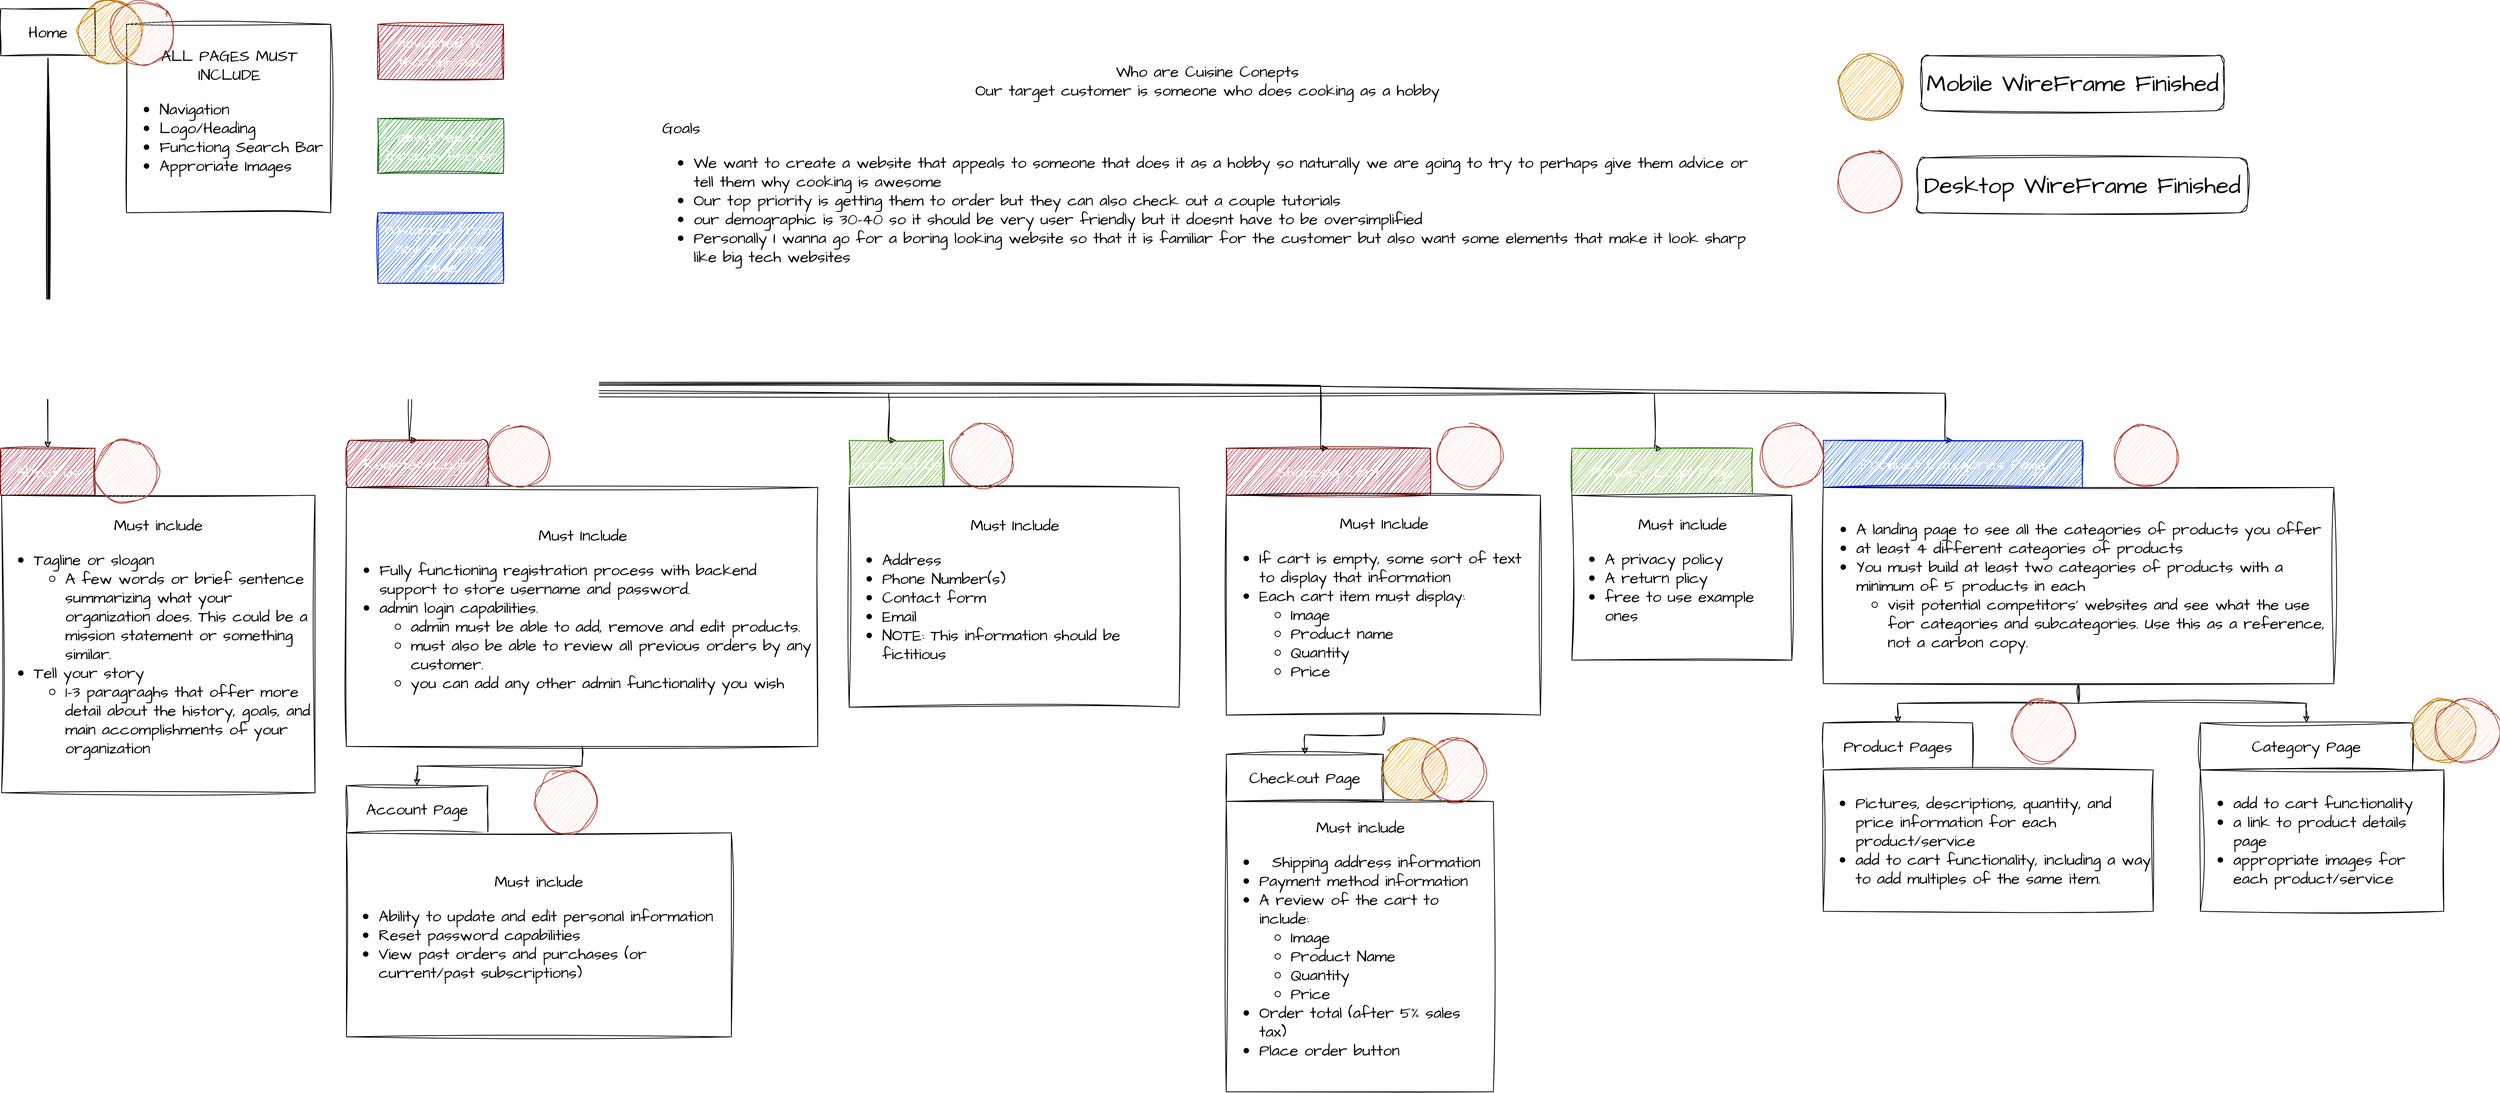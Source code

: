 <mxfile version="23.0.2" type="device">
  <diagram name="Page-1" id="7NUPBbQoDnZ58nX0GlFf">
    <mxGraphModel dx="3428" dy="1524" grid="1" gridSize="10" guides="1" tooltips="1" connect="1" arrows="1" fold="1" page="1" pageScale="1" pageWidth="850" pageHeight="1400" math="0" shadow="0">
      <root>
        <mxCell id="0" />
        <mxCell id="1" parent="0" />
        <mxCell id="5cK6sB0yTW3nAjwJAp6L-13" style="edgeStyle=orthogonalEdgeStyle;rounded=0;sketch=1;hachureGap=4;jiggle=2;curveFitting=1;orthogonalLoop=1;jettySize=auto;html=1;exitX=0.5;exitY=1;exitDx=0;exitDy=0;entryX=0.5;entryY=0;entryDx=0;entryDy=0;fontFamily=Architects Daughter;fontSource=https%3A%2F%2Ffonts.googleapis.com%2Fcss%3Ffamily%3DArchitects%2BDaughter;fontSize=16;" parent="1" source="5cK6sB0yTW3nAjwJAp6L-1" target="5cK6sB0yTW3nAjwJAp6L-2" edge="1">
          <mxGeometry relative="1" as="geometry" />
        </mxCell>
        <mxCell id="5cK6sB0yTW3nAjwJAp6L-14" style="edgeStyle=orthogonalEdgeStyle;rounded=0;sketch=1;hachureGap=4;jiggle=2;curveFitting=1;orthogonalLoop=1;jettySize=auto;html=1;exitX=0.5;exitY=1;exitDx=0;exitDy=0;entryX=0.5;entryY=0;entryDx=0;entryDy=0;fontFamily=Architects Daughter;fontSource=https%3A%2F%2Ffonts.googleapis.com%2Fcss%3Ffamily%3DArchitects%2BDaughter;fontSize=16;" parent="1" source="5cK6sB0yTW3nAjwJAp6L-1" target="5cK6sB0yTW3nAjwJAp6L-5" edge="1">
          <mxGeometry relative="1" as="geometry">
            <Array as="points">
              <mxPoint x="-780" y="500" />
              <mxPoint x="-320" y="500" />
            </Array>
          </mxGeometry>
        </mxCell>
        <mxCell id="5cK6sB0yTW3nAjwJAp6L-15" style="edgeStyle=orthogonalEdgeStyle;rounded=0;sketch=1;hachureGap=4;jiggle=2;curveFitting=1;orthogonalLoop=1;jettySize=auto;html=1;exitX=0.5;exitY=1;exitDx=0;exitDy=0;entryX=0.5;entryY=0;entryDx=0;entryDy=0;fontFamily=Architects Daughter;fontSource=https%3A%2F%2Ffonts.googleapis.com%2Fcss%3Ffamily%3DArchitects%2BDaughter;fontSize=16;" parent="1" source="5cK6sB0yTW3nAjwJAp6L-1" target="5cK6sB0yTW3nAjwJAp6L-3" edge="1">
          <mxGeometry relative="1" as="geometry">
            <Array as="points">
              <mxPoint x="-780" y="510" />
              <mxPoint x="290" y="510" />
            </Array>
          </mxGeometry>
        </mxCell>
        <mxCell id="5cK6sB0yTW3nAjwJAp6L-16" style="edgeStyle=orthogonalEdgeStyle;rounded=0;sketch=1;hachureGap=4;jiggle=2;curveFitting=1;orthogonalLoop=1;jettySize=auto;html=1;exitX=0.5;exitY=1;exitDx=0;exitDy=0;entryX=0.5;entryY=0;entryDx=0;entryDy=0;fontFamily=Architects Daughter;fontSource=https%3A%2F%2Ffonts.googleapis.com%2Fcss%3Ffamily%3DArchitects%2BDaughter;fontSize=16;" parent="1" source="5cK6sB0yTW3nAjwJAp6L-1" target="5cK6sB0yTW3nAjwJAp6L-10" edge="1">
          <mxGeometry relative="1" as="geometry">
            <Array as="points">
              <mxPoint x="-780" y="500" />
              <mxPoint x="840" y="500" />
            </Array>
          </mxGeometry>
        </mxCell>
        <mxCell id="5cK6sB0yTW3nAjwJAp6L-17" style="edgeStyle=orthogonalEdgeStyle;rounded=0;sketch=1;hachureGap=4;jiggle=2;curveFitting=1;orthogonalLoop=1;jettySize=auto;html=1;exitX=0.5;exitY=1;exitDx=0;exitDy=0;entryX=0.5;entryY=0;entryDx=0;entryDy=0;fontFamily=Architects Daughter;fontSource=https%3A%2F%2Ffonts.googleapis.com%2Fcss%3Ffamily%3DArchitects%2BDaughter;fontSize=16;" parent="1" source="5cK6sB0yTW3nAjwJAp6L-1" target="5cK6sB0yTW3nAjwJAp6L-4" edge="1">
          <mxGeometry relative="1" as="geometry">
            <Array as="points">
              <mxPoint x="-780" y="510" />
              <mxPoint x="1265" y="510" />
            </Array>
          </mxGeometry>
        </mxCell>
        <mxCell id="5cK6sB0yTW3nAjwJAp6L-38" style="edgeStyle=orthogonalEdgeStyle;rounded=0;sketch=1;hachureGap=4;jiggle=2;curveFitting=1;orthogonalLoop=1;jettySize=auto;html=1;exitX=0.5;exitY=1;exitDx=0;exitDy=0;entryX=0.5;entryY=0;entryDx=0;entryDy=0;fontFamily=Architects Daughter;fontSource=https%3A%2F%2Ffonts.googleapis.com%2Fcss%3Ffamily%3DArchitects%2BDaughter;fontSize=16;" parent="1" source="5cK6sB0yTW3nAjwJAp6L-1" target="5cK6sB0yTW3nAjwJAp6L-7" edge="1">
          <mxGeometry relative="1" as="geometry">
            <Array as="points">
              <mxPoint x="-780" y="510" />
              <mxPoint x="1635" y="510" />
            </Array>
          </mxGeometry>
        </mxCell>
        <mxCell id="5cK6sB0yTW3nAjwJAp6L-1" value="Home" style="rounded=0;whiteSpace=wrap;html=1;sketch=1;hachureGap=4;jiggle=2;curveFitting=1;fontFamily=Architects Daughter;fontSource=https%3A%2F%2Ffonts.googleapis.com%2Fcss%3Ffamily%3DArchitects%2BDaughter;fontSize=20;" parent="1" vertex="1">
          <mxGeometry x="-840" y="20" width="120" height="60" as="geometry" />
        </mxCell>
        <mxCell id="5cK6sB0yTW3nAjwJAp6L-2" value="About Us" style="rounded=0;whiteSpace=wrap;html=1;sketch=1;hachureGap=4;jiggle=2;curveFitting=1;fontFamily=Architects Daughter;fontSource=https%3A%2F%2Ffonts.googleapis.com%2Fcss%3Ffamily%3DArchitects%2BDaughter;fontSize=20;fillColor=#a20025;fontColor=#ffffff;strokeColor=#6F0000;" parent="1" vertex="1">
          <mxGeometry x="-840" y="580" width="120" height="60" as="geometry" />
        </mxCell>
        <mxCell id="5cK6sB0yTW3nAjwJAp6L-3" value="Conctact Us" style="rounded=0;whiteSpace=wrap;html=1;sketch=1;hachureGap=4;jiggle=2;curveFitting=1;fontFamily=Architects Daughter;fontSource=https%3A%2F%2Ffonts.googleapis.com%2Fcss%3Ffamily%3DArchitects%2BDaughter;fontSize=20;fillColor=#60a917;fontColor=#ffffff;strokeColor=#2D7600;" parent="1" vertex="1">
          <mxGeometry x="240" y="570" width="120" height="60" as="geometry" />
        </mxCell>
        <mxCell id="5cK6sB0yTW3nAjwJAp6L-4" value="Privacy/Logal Page" style="rounded=0;whiteSpace=wrap;html=1;sketch=1;hachureGap=4;jiggle=2;curveFitting=1;fontFamily=Architects Daughter;fontSource=https%3A%2F%2Ffonts.googleapis.com%2Fcss%3Ffamily%3DArchitects%2BDaughter;fontSize=20;fillColor=#60a917;fontColor=#ffffff;strokeColor=#2D7600;" parent="1" vertex="1">
          <mxGeometry x="1160" y="580" width="230" height="60" as="geometry" />
        </mxCell>
        <mxCell id="5cK6sB0yTW3nAjwJAp6L-5" value="Register/Login" style="rounded=1;whiteSpace=wrap;html=1;sketch=1;hachureGap=4;jiggle=2;curveFitting=1;fontFamily=Architects Daughter;fontSource=https%3A%2F%2Ffonts.googleapis.com%2Fcss%3Ffamily%3DArchitects%2BDaughter;fontSize=20;fillColor=#a20025;fontColor=#ffffff;strokeColor=#6F0000;" parent="1" vertex="1">
          <mxGeometry x="-400" y="570" width="180" height="60" as="geometry" />
        </mxCell>
        <mxCell id="5cK6sB0yTW3nAjwJAp6L-6" value="Account Page" style="rounded=0;whiteSpace=wrap;html=1;sketch=1;hachureGap=4;jiggle=2;curveFitting=1;fontFamily=Architects Daughter;fontSource=https%3A%2F%2Ffonts.googleapis.com%2Fcss%3Ffamily%3DArchitects%2BDaughter;fontSize=20;" parent="1" vertex="1">
          <mxGeometry x="-400" y="1010" width="180" height="60" as="geometry" />
        </mxCell>
        <mxCell id="5cK6sB0yTW3nAjwJAp6L-7" value="Product Categories Page" style="rounded=0;whiteSpace=wrap;html=1;sketch=1;hachureGap=4;jiggle=2;curveFitting=1;fontFamily=Architects Daughter;fontSource=https%3A%2F%2Ffonts.googleapis.com%2Fcss%3Ffamily%3DArchitects%2BDaughter;fontSize=20;fillColor=#0050ef;fontColor=#ffffff;strokeColor=#001DBC;" parent="1" vertex="1">
          <mxGeometry x="1480" y="570" width="330" height="60" as="geometry" />
        </mxCell>
        <mxCell id="5cK6sB0yTW3nAjwJAp6L-8" value="Category Page" style="rounded=0;whiteSpace=wrap;html=1;sketch=1;hachureGap=4;jiggle=2;curveFitting=1;fontFamily=Architects Daughter;fontSource=https%3A%2F%2Ffonts.googleapis.com%2Fcss%3Ffamily%3DArchitects%2BDaughter;fontSize=20;" parent="1" vertex="1">
          <mxGeometry x="1960" y="930" width="270" height="60" as="geometry" />
        </mxCell>
        <mxCell id="5cK6sB0yTW3nAjwJAp6L-9" value="Product Pages" style="rounded=0;whiteSpace=wrap;html=1;sketch=1;hachureGap=4;jiggle=2;curveFitting=1;fontFamily=Architects Daughter;fontSource=https%3A%2F%2Ffonts.googleapis.com%2Fcss%3Ffamily%3DArchitects%2BDaughter;fontSize=20;" parent="1" vertex="1">
          <mxGeometry x="1480" y="930" width="190" height="60" as="geometry" />
        </mxCell>
        <mxCell id="5cK6sB0yTW3nAjwJAp6L-10" value="Shopping Cart" style="rounded=0;whiteSpace=wrap;html=1;sketch=1;hachureGap=4;jiggle=2;curveFitting=1;fontFamily=Architects Daughter;fontSource=https%3A%2F%2Ffonts.googleapis.com%2Fcss%3Ffamily%3DArchitects%2BDaughter;fontSize=20;fillColor=#a20025;fontColor=#ffffff;strokeColor=#6F0000;" parent="1" vertex="1">
          <mxGeometry x="720" y="580" width="260" height="60" as="geometry" />
        </mxCell>
        <mxCell id="5cK6sB0yTW3nAjwJAp6L-11" value="Checkout Page" style="rounded=0;whiteSpace=wrap;html=1;sketch=1;hachureGap=4;jiggle=2;curveFitting=1;fontFamily=Architects Daughter;fontSource=https%3A%2F%2Ffonts.googleapis.com%2Fcss%3Ffamily%3DArchitects%2BDaughter;fontSize=20;" parent="1" vertex="1">
          <mxGeometry x="720" y="970" width="200" height="60" as="geometry" />
        </mxCell>
        <mxCell id="5cK6sB0yTW3nAjwJAp6L-12" value="Must include&lt;br&gt;&lt;ul&gt;&lt;li style=&quot;text-align: left;&quot;&gt;Tagline or slogan&lt;/li&gt;&lt;ul&gt;&lt;li style=&quot;text-align: left;&quot;&gt;A few words or brief sentence summarizing what your organization does. This could be a mission statement or something similar.&lt;/li&gt;&lt;/ul&gt;&lt;li style=&quot;text-align: left;&quot;&gt;Tell your story&lt;/li&gt;&lt;ul&gt;&lt;li style=&quot;text-align: left;&quot;&gt;1-3 paragraghs that offer more detail about the history, goals, and main accomplishments of your organization&lt;/li&gt;&lt;/ul&gt;&lt;/ul&gt;" style="rounded=0;whiteSpace=wrap;html=1;sketch=1;hachureGap=4;jiggle=2;curveFitting=1;fontFamily=Architects Daughter;fontSource=https%3A%2F%2Ffonts.googleapis.com%2Fcss%3Ffamily%3DArchitects%2BDaughter;fontSize=20;" parent="1" vertex="1">
          <mxGeometry x="-839" y="640" width="399" height="379" as="geometry" />
        </mxCell>
        <mxCell id="5cK6sB0yTW3nAjwJAp6L-26" style="edgeStyle=orthogonalEdgeStyle;rounded=0;sketch=1;hachureGap=4;jiggle=2;curveFitting=1;orthogonalLoop=1;jettySize=auto;html=1;exitX=0.5;exitY=1;exitDx=0;exitDy=0;entryX=0.5;entryY=0;entryDx=0;entryDy=0;fontFamily=Architects Daughter;fontSource=https%3A%2F%2Ffonts.googleapis.com%2Fcss%3Ffamily%3DArchitects%2BDaughter;fontSize=16;" parent="1" source="5cK6sB0yTW3nAjwJAp6L-23" target="5cK6sB0yTW3nAjwJAp6L-6" edge="1">
          <mxGeometry relative="1" as="geometry" />
        </mxCell>
        <mxCell id="5cK6sB0yTW3nAjwJAp6L-23" value="&lt;div style=&quot;text-align: center;&quot;&gt;&lt;span style=&quot;background-color: initial;&quot;&gt;Must Include&lt;/span&gt;&lt;/div&gt;&lt;ul&gt;&lt;li&gt;&lt;span style=&quot;background-color: initial;&quot;&gt;Fully functioning registration process with backend support to store username and password.&lt;/span&gt;&lt;/li&gt;&lt;li&gt;admin login capabilities.&lt;/li&gt;&lt;ul&gt;&lt;li&gt;admin must be able to add, remove and edit products.&lt;/li&gt;&lt;li&gt;must also be able to review all previous orders by any customer.&lt;/li&gt;&lt;li&gt;you can add any other admin functionality you wish&lt;/li&gt;&lt;/ul&gt;&lt;/ul&gt;" style="rounded=0;whiteSpace=wrap;html=1;sketch=1;hachureGap=4;jiggle=2;curveFitting=1;fontFamily=Architects Daughter;fontSource=https%3A%2F%2Ffonts.googleapis.com%2Fcss%3Ffamily%3DArchitects%2BDaughter;fontSize=20;align=left;" parent="1" vertex="1">
          <mxGeometry x="-400" y="630" width="600" height="330" as="geometry" />
        </mxCell>
        <mxCell id="5cK6sB0yTW3nAjwJAp6L-27" value="&lt;div style=&quot;&quot;&gt;Must include&lt;/div&gt;&lt;div style=&quot;text-align: left;&quot;&gt;&lt;ul&gt;&lt;li&gt;Ability to update and edit personal information&lt;/li&gt;&lt;li&gt;Reset password capabilities&lt;/li&gt;&lt;li&gt;View past orders and purchases (or current/past subscriptions)&lt;/li&gt;&lt;/ul&gt;&lt;/div&gt;" style="rounded=0;whiteSpace=wrap;html=1;sketch=1;hachureGap=4;jiggle=2;curveFitting=1;fontFamily=Architects Daughter;fontSource=https%3A%2F%2Ffonts.googleapis.com%2Fcss%3Ffamily%3DArchitects%2BDaughter;fontSize=20;align=center;" parent="1" vertex="1">
          <mxGeometry x="-400" y="1070" width="490" height="260" as="geometry" />
        </mxCell>
        <mxCell id="5cK6sB0yTW3nAjwJAp6L-28" value="&lt;div style=&quot;text-align: center;&quot;&gt;&lt;span style=&quot;background-color: initial;&quot;&gt;Must Include&lt;/span&gt;&lt;/div&gt;&lt;ul&gt;&lt;li style=&quot;&quot;&gt;Address&lt;/li&gt;&lt;li&gt;Phone Number(s)&lt;/li&gt;&lt;li&gt;Contact form&lt;/li&gt;&lt;li&gt;Email&lt;/li&gt;&lt;li&gt;NOTE: This information should be fictitious&lt;/li&gt;&lt;/ul&gt;" style="rounded=0;whiteSpace=wrap;html=1;sketch=1;hachureGap=4;jiggle=2;curveFitting=1;fontFamily=Architects Daughter;fontSource=https%3A%2F%2Ffonts.googleapis.com%2Fcss%3Ffamily%3DArchitects%2BDaughter;fontSize=20;align=left;" parent="1" vertex="1">
          <mxGeometry x="240" y="630" width="420" height="280" as="geometry" />
        </mxCell>
        <mxCell id="5cK6sB0yTW3nAjwJAp6L-30" style="edgeStyle=orthogonalEdgeStyle;rounded=0;sketch=1;hachureGap=4;jiggle=2;curveFitting=1;orthogonalLoop=1;jettySize=auto;html=1;exitX=0.5;exitY=1;exitDx=0;exitDy=0;entryX=0.5;entryY=0;entryDx=0;entryDy=0;fontFamily=Architects Daughter;fontSource=https%3A%2F%2Ffonts.googleapis.com%2Fcss%3Ffamily%3DArchitects%2BDaughter;fontSize=16;" parent="1" source="5cK6sB0yTW3nAjwJAp6L-29" target="5cK6sB0yTW3nAjwJAp6L-11" edge="1">
          <mxGeometry relative="1" as="geometry" />
        </mxCell>
        <mxCell id="5cK6sB0yTW3nAjwJAp6L-29" value="&lt;div style=&quot;text-align: center;&quot;&gt;&lt;span style=&quot;background-color: initial;&quot;&gt;Must Include&lt;/span&gt;&lt;/div&gt;&lt;ul&gt;&lt;li&gt;If cart is empty, some sort of text to display that information&lt;/li&gt;&lt;li&gt;Each cart item must display:&lt;/li&gt;&lt;ul&gt;&lt;li&gt;Image&lt;/li&gt;&lt;li&gt;Product name&lt;/li&gt;&lt;li&gt;Quantity&lt;/li&gt;&lt;li&gt;Price&lt;/li&gt;&lt;/ul&gt;&lt;/ul&gt;" style="rounded=0;whiteSpace=wrap;html=1;sketch=1;hachureGap=4;jiggle=2;curveFitting=1;fontFamily=Architects Daughter;fontSource=https%3A%2F%2Ffonts.googleapis.com%2Fcss%3Ffamily%3DArchitects%2BDaughter;fontSize=20;align=left;" parent="1" vertex="1">
          <mxGeometry x="720" y="640" width="400" height="280" as="geometry" />
        </mxCell>
        <mxCell id="5cK6sB0yTW3nAjwJAp6L-31" value="&lt;div style=&quot;text-align: center;&quot;&gt;&lt;span style=&quot;background-color: initial;&quot;&gt;Must include&lt;/span&gt;&lt;/div&gt;&lt;ul&gt;&lt;li style=&quot;text-align: center;&quot;&gt;Shipping address information&lt;/li&gt;&lt;li&gt;Payment method information&lt;/li&gt;&lt;li&gt;A review of the cart to include:&lt;/li&gt;&lt;ul&gt;&lt;li&gt;Image&lt;/li&gt;&lt;li&gt;Product Name&lt;/li&gt;&lt;li&gt;Quantity&lt;/li&gt;&lt;li&gt;Price&lt;/li&gt;&lt;/ul&gt;&lt;li&gt;Order total (after 5% sales tax)&lt;/li&gt;&lt;li&gt;Place order button&lt;/li&gt;&lt;/ul&gt;" style="rounded=0;whiteSpace=wrap;html=1;sketch=1;hachureGap=4;jiggle=2;curveFitting=1;fontFamily=Architects Daughter;fontSource=https%3A%2F%2Ffonts.googleapis.com%2Fcss%3Ffamily%3DArchitects%2BDaughter;fontSize=20;align=left;" parent="1" vertex="1">
          <mxGeometry x="720" y="1030" width="340" height="370" as="geometry" />
        </mxCell>
        <mxCell id="5cK6sB0yTW3nAjwJAp6L-32" value="&lt;div style=&quot;text-align: center;&quot;&gt;&lt;span style=&quot;background-color: initial;&quot;&gt;Must include&lt;/span&gt;&lt;/div&gt;&lt;ul&gt;&lt;li&gt;A privacy policy&amp;nbsp;&lt;/li&gt;&lt;li&gt;A return plicy&lt;/li&gt;&lt;li&gt;free to use example ones&lt;/li&gt;&lt;/ul&gt;" style="rounded=0;whiteSpace=wrap;html=1;sketch=1;hachureGap=4;jiggle=2;curveFitting=1;fontFamily=Architects Daughter;fontSource=https%3A%2F%2Ffonts.googleapis.com%2Fcss%3Ffamily%3DArchitects%2BDaughter;fontSize=20;align=left;" parent="1" vertex="1">
          <mxGeometry x="1160" y="640" width="280" height="210" as="geometry" />
        </mxCell>
        <mxCell id="5cK6sB0yTW3nAjwJAp6L-36" style="edgeStyle=orthogonalEdgeStyle;rounded=0;sketch=1;hachureGap=4;jiggle=2;curveFitting=1;orthogonalLoop=1;jettySize=auto;html=1;exitX=0.5;exitY=1;exitDx=0;exitDy=0;entryX=0.5;entryY=0;entryDx=0;entryDy=0;fontFamily=Architects Daughter;fontSource=https%3A%2F%2Ffonts.googleapis.com%2Fcss%3Ffamily%3DArchitects%2BDaughter;fontSize=16;" parent="1" source="5cK6sB0yTW3nAjwJAp6L-33" target="5cK6sB0yTW3nAjwJAp6L-9" edge="1">
          <mxGeometry relative="1" as="geometry" />
        </mxCell>
        <mxCell id="5cK6sB0yTW3nAjwJAp6L-37" style="edgeStyle=orthogonalEdgeStyle;rounded=0;sketch=1;hachureGap=4;jiggle=2;curveFitting=1;orthogonalLoop=1;jettySize=auto;html=1;exitX=0.5;exitY=1;exitDx=0;exitDy=0;entryX=0.5;entryY=0;entryDx=0;entryDy=0;fontFamily=Architects Daughter;fontSource=https%3A%2F%2Ffonts.googleapis.com%2Fcss%3Ffamily%3DArchitects%2BDaughter;fontSize=16;" parent="1" source="5cK6sB0yTW3nAjwJAp6L-33" target="5cK6sB0yTW3nAjwJAp6L-8" edge="1">
          <mxGeometry relative="1" as="geometry" />
        </mxCell>
        <mxCell id="5cK6sB0yTW3nAjwJAp6L-33" value="&lt;ul&gt;&lt;li&gt;A landing page to see all the categories of products you offer&lt;/li&gt;&lt;li&gt;at least 4 different categories of products&lt;/li&gt;&lt;li&gt;You must build at least two categories of products with a minimum of 5 products in each&lt;/li&gt;&lt;ul&gt;&lt;li&gt;visit potential competitors&#39; websites and see what the use for categories and subcategories. Use this as a reference, not a carbon copy.&lt;/li&gt;&lt;/ul&gt;&lt;/ul&gt;" style="rounded=0;whiteSpace=wrap;html=1;sketch=1;hachureGap=4;jiggle=2;curveFitting=1;fontFamily=Architects Daughter;fontSource=https%3A%2F%2Ffonts.googleapis.com%2Fcss%3Ffamily%3DArchitects%2BDaughter;fontSize=20;align=left;" parent="1" vertex="1">
          <mxGeometry x="1480" y="630" width="650" height="250" as="geometry" />
        </mxCell>
        <mxCell id="5cK6sB0yTW3nAjwJAp6L-34" value="&lt;ul&gt;&lt;li style=&quot;text-align: left;&quot;&gt;Pictures, descriptions, quantity, and price information for each product/service&lt;/li&gt;&lt;li style=&quot;text-align: left;&quot;&gt;add to cart functionality, including a way to add multiples of the same item.&lt;/li&gt;&lt;/ul&gt;" style="rounded=0;whiteSpace=wrap;html=1;sketch=1;hachureGap=4;jiggle=2;curveFitting=1;fontFamily=Architects Daughter;fontSource=https%3A%2F%2Ffonts.googleapis.com%2Fcss%3Ffamily%3DArchitects%2BDaughter;fontSize=20;" parent="1" vertex="1">
          <mxGeometry x="1480" y="990" width="420" height="180" as="geometry" />
        </mxCell>
        <mxCell id="5cK6sB0yTW3nAjwJAp6L-35" value="&lt;ul&gt;&lt;li&gt;add to cart functionality&lt;/li&gt;&lt;li&gt;a link to product details page&lt;/li&gt;&lt;li&gt;appropriate images for each product/service&lt;/li&gt;&lt;/ul&gt;" style="rounded=0;whiteSpace=wrap;html=1;sketch=1;hachureGap=4;jiggle=2;curveFitting=1;fontFamily=Architects Daughter;fontSource=https%3A%2F%2Ffonts.googleapis.com%2Fcss%3Ffamily%3DArchitects%2BDaughter;fontSize=20;align=left;" parent="1" vertex="1">
          <mxGeometry x="1960" y="990" width="310" height="180" as="geometry" />
        </mxCell>
        <mxCell id="5cK6sB0yTW3nAjwJAp6L-39" value="&lt;div style=&quot;text-align: center;&quot;&gt;&lt;span style=&quot;background-color: initial;&quot;&gt;ALL PAGES MUST INCLUDE&lt;/span&gt;&lt;/div&gt;&lt;ul&gt;&lt;li style=&quot;&quot;&gt;Navigation&lt;/li&gt;&lt;li&gt;Logo/Heading&lt;/li&gt;&lt;li&gt;Functiong Search Bar&lt;/li&gt;&lt;li&gt;Approriate Images&lt;/li&gt;&lt;/ul&gt;" style="rounded=0;whiteSpace=wrap;html=1;sketch=1;hachureGap=4;jiggle=2;curveFitting=1;fontFamily=Architects Daughter;fontSource=https%3A%2F%2Ffonts.googleapis.com%2Fcss%3Ffamily%3DArchitects%2BDaughter;fontSize=20;align=left;" parent="1" vertex="1">
          <mxGeometry x="-680" y="40" width="260" height="240" as="geometry" />
        </mxCell>
        <mxCell id="5cK6sB0yTW3nAjwJAp6L-40" value="navigated to through footer" style="rounded=0;whiteSpace=wrap;html=1;sketch=1;hachureGap=4;jiggle=2;curveFitting=1;fontFamily=Architects Daughter;fontSource=https%3A%2F%2Ffonts.googleapis.com%2Fcss%3Ffamily%3DArchitects%2BDaughter;fontSize=20;fillColor=#008a00;fontColor=#ffffff;strokeColor=#005700;" parent="1" vertex="1">
          <mxGeometry x="-360" y="160" width="160" height="70" as="geometry" />
        </mxCell>
        <mxCell id="5cK6sB0yTW3nAjwJAp6L-41" value="navigated to thorugh nav" style="rounded=0;whiteSpace=wrap;html=1;sketch=1;hachureGap=4;jiggle=2;curveFitting=1;fontFamily=Architects Daughter;fontSource=https%3A%2F%2Ffonts.googleapis.com%2Fcss%3Ffamily%3DArchitects%2BDaughter;fontSize=20;fillColor=#a20025;fontColor=#ffffff;strokeColor=#6F0000;" parent="1" vertex="1">
          <mxGeometry x="-360" y="40" width="160" height="70" as="geometry" />
        </mxCell>
        <mxCell id="5cK6sB0yTW3nAjwJAp6L-42" value="navigated from nav or home page" style="rounded=0;whiteSpace=wrap;html=1;sketch=1;hachureGap=4;jiggle=2;curveFitting=1;fontFamily=Architects Daughter;fontSource=https%3A%2F%2Ffonts.googleapis.com%2Fcss%3Ffamily%3DArchitects%2BDaughter;fontSize=20;fillColor=#0050ef;fontColor=#ffffff;strokeColor=#001DBC;" parent="1" vertex="1">
          <mxGeometry x="-360" y="280" width="160" height="90" as="geometry" />
        </mxCell>
        <mxCell id="5cK6sB0yTW3nAjwJAp6L-43" value="&lt;div style=&quot;text-align: center;&quot;&gt;&lt;span style=&quot;background-color: initial;&quot;&gt;Who are Cuisine Conepts&lt;/span&gt;&lt;/div&gt;&lt;div style=&quot;text-align: center;&quot;&gt;&lt;span style=&quot;background-color: initial;&quot;&gt;Our target customer is someone who does cooking as a hobby&lt;/span&gt;&lt;/div&gt;&lt;div style=&quot;text-align: center;&quot;&gt;&lt;br&gt;&lt;/div&gt;&lt;div style=&quot;&quot;&gt;Goals&lt;/div&gt;&lt;div style=&quot;&quot;&gt;&lt;ul&gt;&lt;li&gt;We want to create a website that appeals to someone that does it as a hobby so naturally we are going to try to perhaps give them advice or tell them why cooking is awesome&lt;/li&gt;&lt;li&gt;Our top priority is getting them to order but they can also check out a couple tutorials&lt;/li&gt;&lt;li&gt;our demographic is 30-40 so it should be very user friendly but it doesnt have to be oversimplified&amp;nbsp;&lt;/li&gt;&lt;li&gt;Personally I wanna go for a boring looking website so that it is familiar for the customer but also want some elements that make it look sharp like big tech websites&lt;/li&gt;&lt;/ul&gt;&lt;/div&gt;" style="rounded=0;whiteSpace=wrap;html=1;hachureGap=4;fontFamily=Architects Daughter;fontSource=https%3A%2F%2Ffonts.googleapis.com%2Fcss%3Ffamily%3DArchitects%2BDaughter;fontSize=20;align=left;strokeColor=#ffffff;sketch=1;curveFitting=1;jiggle=2;glass=0;shadow=0;" parent="1" vertex="1">
          <mxGeometry y="45" width="1390" height="365" as="geometry" />
        </mxCell>
        <mxCell id="WiGotsL5NRTnl8URfAcU-4" value="" style="ellipse;whiteSpace=wrap;html=1;aspect=fixed;sketch=1;hachureGap=4;jiggle=2;curveFitting=1;fontFamily=Architects Daughter;fontSource=https%3A%2F%2Ffonts.googleapis.com%2Fcss%3Ffamily%3DArchitects%2BDaughter;fontSize=20;fillColor=#f0a30a;fontColor=#000000;strokeColor=#BD7000;" parent="1" vertex="1">
          <mxGeometry x="-740" y="10" width="80" height="80" as="geometry" />
        </mxCell>
        <mxCell id="WiGotsL5NRTnl8URfAcU-8" value="" style="ellipse;whiteSpace=wrap;html=1;aspect=fixed;sketch=1;hachureGap=4;jiggle=2;curveFitting=1;fontFamily=Architects Daughter;fontSource=https%3A%2F%2Ffonts.googleapis.com%2Fcss%3Ffamily%3DArchitects%2BDaughter;fontSize=20;fillColor=#f0a30a;fontColor=#000000;strokeColor=#BD7000;" parent="1" vertex="1">
          <mxGeometry x="920" y="950" width="80" height="80" as="geometry" />
        </mxCell>
        <mxCell id="WiGotsL5NRTnl8URfAcU-12" value="" style="ellipse;whiteSpace=wrap;html=1;aspect=fixed;sketch=1;hachureGap=4;jiggle=2;curveFitting=1;fontFamily=Architects Daughter;fontSource=https%3A%2F%2Ffonts.googleapis.com%2Fcss%3Ffamily%3DArchitects%2BDaughter;fontSize=20;fillColor=#f0a30a;fontColor=#000000;strokeColor=#BD7000;" parent="1" vertex="1">
          <mxGeometry x="2230" y="900" width="80" height="80" as="geometry" />
        </mxCell>
        <mxCell id="WiGotsL5NRTnl8URfAcU-13" value="" style="ellipse;whiteSpace=wrap;html=1;aspect=fixed;sketch=1;hachureGap=4;jiggle=2;curveFitting=1;fontFamily=Architects Daughter;fontSource=https%3A%2F%2Ffonts.googleapis.com%2Fcss%3Ffamily%3DArchitects%2BDaughter;fontSize=20;fillColor=#fad9d5;strokeColor=#ae4132;" parent="1" vertex="1">
          <mxGeometry x="370" y="550" width="80" height="80" as="geometry" />
        </mxCell>
        <mxCell id="WiGotsL5NRTnl8URfAcU-14" value="" style="ellipse;whiteSpace=wrap;html=1;aspect=fixed;sketch=1;hachureGap=4;jiggle=2;curveFitting=1;fontFamily=Architects Daughter;fontSource=https%3A%2F%2Ffonts.googleapis.com%2Fcss%3Ffamily%3DArchitects%2BDaughter;fontSize=20;fillColor=#fad9d5;strokeColor=#ae4132;" parent="1" vertex="1">
          <mxGeometry x="-220" y="550" width="80" height="80" as="geometry" />
        </mxCell>
        <mxCell id="WiGotsL5NRTnl8URfAcU-15" value="" style="ellipse;whiteSpace=wrap;html=1;aspect=fixed;sketch=1;hachureGap=4;jiggle=2;curveFitting=1;fontFamily=Architects Daughter;fontSource=https%3A%2F%2Ffonts.googleapis.com%2Fcss%3Ffamily%3DArchitects%2BDaughter;fontSize=20;fillColor=#fad9d5;strokeColor=#ae4132;" parent="1" vertex="1">
          <mxGeometry x="-160" y="990" width="80" height="80" as="geometry" />
        </mxCell>
        <mxCell id="WiGotsL5NRTnl8URfAcU-16" value="" style="ellipse;whiteSpace=wrap;html=1;aspect=fixed;sketch=1;hachureGap=4;jiggle=2;curveFitting=1;fontFamily=Architects Daughter;fontSource=https%3A%2F%2Ffonts.googleapis.com%2Fcss%3Ffamily%3DArchitects%2BDaughter;fontSize=20;fillColor=#fad9d5;strokeColor=#ae4132;" parent="1" vertex="1">
          <mxGeometry x="-720" y="570" width="80" height="80" as="geometry" />
        </mxCell>
        <mxCell id="WiGotsL5NRTnl8URfAcU-17" value="" style="ellipse;whiteSpace=wrap;html=1;aspect=fixed;sketch=1;hachureGap=4;jiggle=2;curveFitting=1;fontFamily=Architects Daughter;fontSource=https%3A%2F%2Ffonts.googleapis.com%2Fcss%3Ffamily%3DArchitects%2BDaughter;fontSize=20;fillColor=#fad9d5;strokeColor=#ae4132;" parent="1" vertex="1">
          <mxGeometry x="-700" y="10" width="80" height="80" as="geometry" />
        </mxCell>
        <mxCell id="WiGotsL5NRTnl8URfAcU-18" value="" style="ellipse;whiteSpace=wrap;html=1;aspect=fixed;sketch=1;hachureGap=4;jiggle=2;curveFitting=1;fontFamily=Architects Daughter;fontSource=https%3A%2F%2Ffonts.googleapis.com%2Fcss%3Ffamily%3DArchitects%2BDaughter;fontSize=20;fillColor=#fad9d5;strokeColor=#ae4132;" parent="1" vertex="1">
          <mxGeometry x="990" y="550" width="80" height="80" as="geometry" />
        </mxCell>
        <mxCell id="WiGotsL5NRTnl8URfAcU-19" value="" style="ellipse;whiteSpace=wrap;html=1;aspect=fixed;sketch=1;hachureGap=4;jiggle=2;curveFitting=1;fontFamily=Architects Daughter;fontSource=https%3A%2F%2Ffonts.googleapis.com%2Fcss%3Ffamily%3DArchitects%2BDaughter;fontSize=20;fillColor=#fad9d5;strokeColor=#ae4132;" parent="1" vertex="1">
          <mxGeometry x="970" y="950" width="80" height="80" as="geometry" />
        </mxCell>
        <mxCell id="WiGotsL5NRTnl8URfAcU-20" value="" style="ellipse;whiteSpace=wrap;html=1;aspect=fixed;sketch=1;hachureGap=4;jiggle=2;curveFitting=1;fontFamily=Architects Daughter;fontSource=https%3A%2F%2Ffonts.googleapis.com%2Fcss%3Ffamily%3DArchitects%2BDaughter;fontSize=20;fillColor=#fad9d5;strokeColor=#ae4132;" parent="1" vertex="1">
          <mxGeometry x="1400" y="550" width="80" height="80" as="geometry" />
        </mxCell>
        <mxCell id="WiGotsL5NRTnl8URfAcU-21" value="" style="ellipse;whiteSpace=wrap;html=1;aspect=fixed;sketch=1;hachureGap=4;jiggle=2;curveFitting=1;fontFamily=Architects Daughter;fontSource=https%3A%2F%2Ffonts.googleapis.com%2Fcss%3Ffamily%3DArchitects%2BDaughter;fontSize=20;fillColor=#fad9d5;strokeColor=#ae4132;" parent="1" vertex="1">
          <mxGeometry x="1850" y="550" width="80" height="80" as="geometry" />
        </mxCell>
        <mxCell id="WiGotsL5NRTnl8URfAcU-22" value="" style="ellipse;whiteSpace=wrap;html=1;aspect=fixed;sketch=1;hachureGap=4;jiggle=2;curveFitting=1;fontFamily=Architects Daughter;fontSource=https%3A%2F%2Ffonts.googleapis.com%2Fcss%3Ffamily%3DArchitects%2BDaughter;fontSize=20;fillColor=#fad9d5;strokeColor=#ae4132;" parent="1" vertex="1">
          <mxGeometry x="1720" y="900" width="80" height="80" as="geometry" />
        </mxCell>
        <mxCell id="WiGotsL5NRTnl8URfAcU-23" value="" style="ellipse;whiteSpace=wrap;html=1;aspect=fixed;sketch=1;hachureGap=4;jiggle=2;curveFitting=1;fontFamily=Architects Daughter;fontSource=https%3A%2F%2Ffonts.googleapis.com%2Fcss%3Ffamily%3DArchitects%2BDaughter;fontSize=20;fillColor=#f0a30a;fontColor=#000000;strokeColor=#BD7000;" parent="1" vertex="1">
          <mxGeometry x="1500" y="80" width="80" height="80" as="geometry" />
        </mxCell>
        <mxCell id="WiGotsL5NRTnl8URfAcU-24" value="" style="ellipse;whiteSpace=wrap;html=1;aspect=fixed;sketch=1;hachureGap=4;jiggle=2;curveFitting=1;fontFamily=Architects Daughter;fontSource=https%3A%2F%2Ffonts.googleapis.com%2Fcss%3Ffamily%3DArchitects%2BDaughter;fontSize=20;fillColor=#fad9d5;strokeColor=#ae4132;" parent="1" vertex="1">
          <mxGeometry x="1500" y="200" width="80" height="80" as="geometry" />
        </mxCell>
        <mxCell id="WiGotsL5NRTnl8URfAcU-25" value="Mobile WireFrame Finished" style="rounded=1;whiteSpace=wrap;html=1;sketch=1;hachureGap=4;jiggle=2;curveFitting=1;fontFamily=Architects Daughter;fontSource=https%3A%2F%2Ffonts.googleapis.com%2Fcss%3Ffamily%3DArchitects%2BDaughter;fontSize=30;" parent="1" vertex="1">
          <mxGeometry x="1605" y="80" width="385" height="70" as="geometry" />
        </mxCell>
        <mxCell id="WiGotsL5NRTnl8URfAcU-26" value="Desktop WireFrame Finished" style="rounded=1;whiteSpace=wrap;html=1;sketch=1;hachureGap=4;jiggle=2;curveFitting=1;fontFamily=Architects Daughter;fontSource=https%3A%2F%2Ffonts.googleapis.com%2Fcss%3Ffamily%3DArchitects%2BDaughter;fontSize=30;" parent="1" vertex="1">
          <mxGeometry x="1600" y="210" width="420" height="70" as="geometry" />
        </mxCell>
        <mxCell id="WiGotsL5NRTnl8URfAcU-27" value="" style="ellipse;whiteSpace=wrap;html=1;aspect=fixed;sketch=1;hachureGap=4;jiggle=2;curveFitting=1;fontFamily=Architects Daughter;fontSource=https%3A%2F%2Ffonts.googleapis.com%2Fcss%3Ffamily%3DArchitects%2BDaughter;fontSize=20;fillColor=#fad9d5;strokeColor=#ae4132;" parent="1" vertex="1">
          <mxGeometry x="2260" y="900" width="80" height="80" as="geometry" />
        </mxCell>
      </root>
    </mxGraphModel>
  </diagram>
</mxfile>
